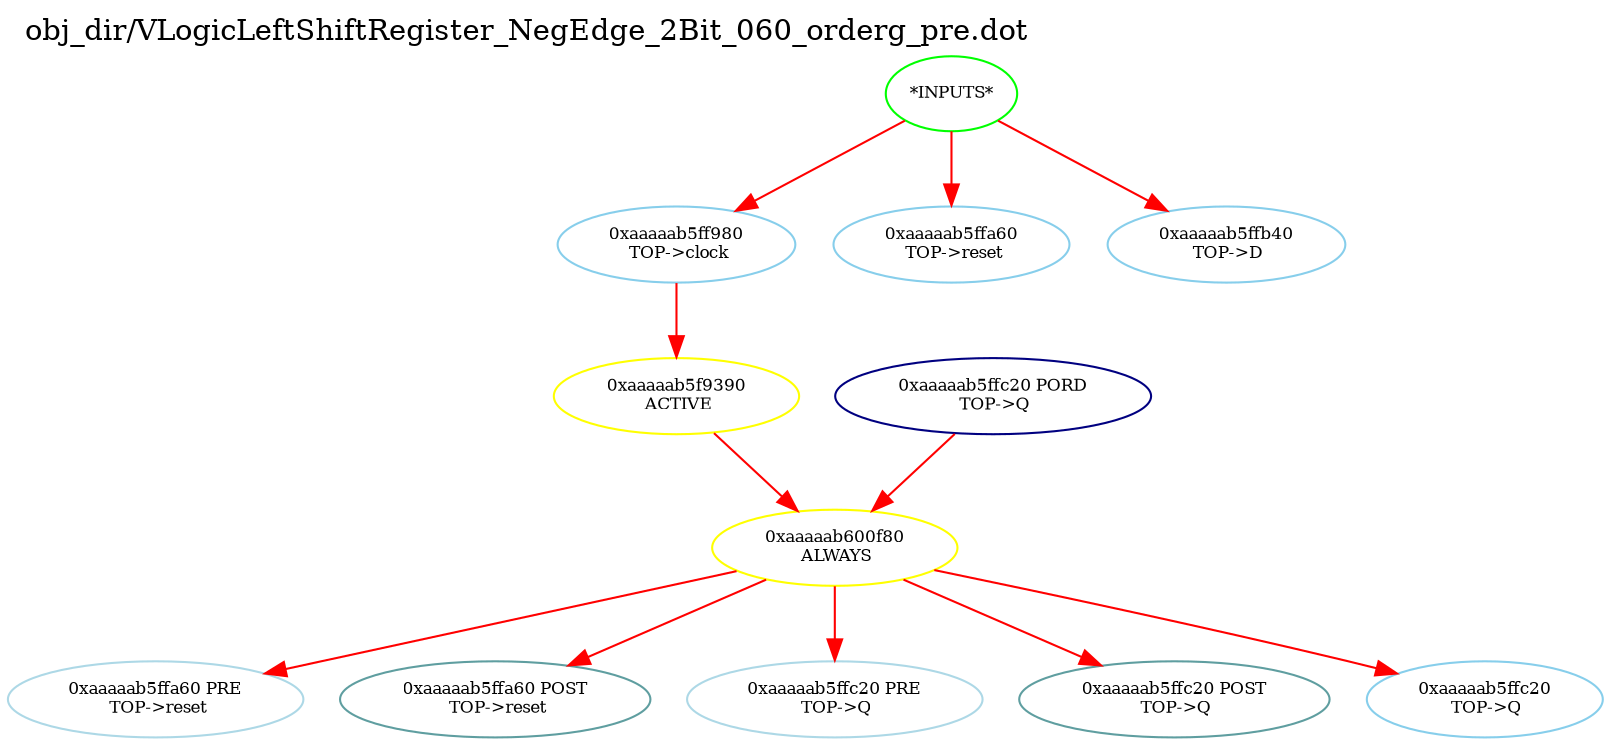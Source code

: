 digraph v3graph {
	graph	[label="obj_dir/VLogicLeftShiftRegister_NegEdge_2Bit_060_orderg_pre.dot",
		 labelloc=t, labeljust=l,
		 //size="7.5,10",
		 rankdir=TB];
	n0	[fontsize=8 label="*INPUTS*", color=green];
	n0xaaaaab5ff7c0_1	[fontsize=8 label="0xaaaaab5ff980\n TOP->clock", color=skyblue];
	n0xaaaaab5ff7c0_2	[fontsize=8 label="0xaaaaab5ffa60\n TOP->reset", color=skyblue];
	n0xaaaaab5ff7c0_3	[fontsize=8 label="0xaaaaab5ffb40\n TOP->D", color=skyblue];
	n0xaaaaab5ff7c0_4	[fontsize=8 label="0xaaaaab5f9390\n ACTIVE", color=yellow];
	n0xaaaaab5ff7c0_5	[fontsize=8 label="0xaaaaab600f80\n ALWAYS", color=yellow];
	n0xaaaaab5ff7c0_6	[fontsize=8 label="0xaaaaab5ffa60 PRE\n TOP->reset", color=lightblue];
	n0xaaaaab5ff7c0_7	[fontsize=8 label="0xaaaaab5ffa60 POST\n TOP->reset", color=CadetBlue];
	n0xaaaaab5ff7c0_8	[fontsize=8 label="0xaaaaab5ffc20 PRE\n TOP->Q", color=lightblue];
	n0xaaaaab5ff7c0_9	[fontsize=8 label="0xaaaaab5ffc20 POST\n TOP->Q", color=CadetBlue];
	n0xaaaaab5ff7c0_10	[fontsize=8 label="0xaaaaab5ffc20 PORD\n TOP->Q", color=NavyBlue];
	n0xaaaaab5ff7c0_11	[fontsize=8 label="0xaaaaab5ffc20\n TOP->Q", color=skyblue];
	n0 -> n0xaaaaab5ff7c0_1 [fontsize=8 label="" weight=1 color=red];
	n0 -> n0xaaaaab5ff7c0_2 [fontsize=8 label="" weight=1 color=red];
	n0 -> n0xaaaaab5ff7c0_3 [fontsize=8 label="" weight=1 color=red];
	n0xaaaaab5ff7c0_1 -> n0xaaaaab5ff7c0_4 [fontsize=8 label="" weight=8 color=red];
	n0xaaaaab5ff7c0_4 -> n0xaaaaab5ff7c0_5 [fontsize=8 label="" weight=32 color=red];
	n0xaaaaab5ff7c0_5 -> n0xaaaaab5ff7c0_6 [fontsize=8 label="" weight=32 color=red];
	n0xaaaaab5ff7c0_5 -> n0xaaaaab5ff7c0_7 [fontsize=8 label="" weight=2 color=red];
	n0xaaaaab5ff7c0_5 -> n0xaaaaab5ff7c0_8 [fontsize=8 label="" weight=32 color=red];
	n0xaaaaab5ff7c0_5 -> n0xaaaaab5ff7c0_9 [fontsize=8 label="" weight=2 color=red];
	n0xaaaaab5ff7c0_5 -> n0xaaaaab5ff7c0_11 [fontsize=8 label="" weight=32 color=red];
	n0xaaaaab5ff7c0_10 -> n0xaaaaab5ff7c0_5 [fontsize=8 label="" weight=32 color=red];
}
